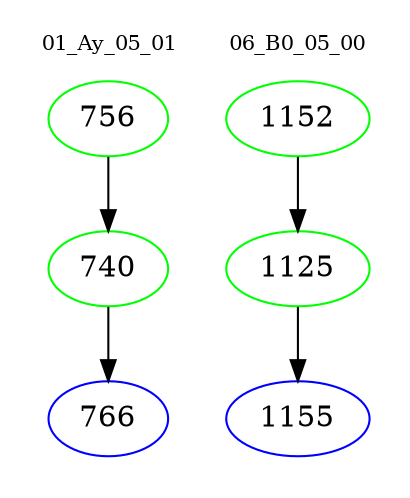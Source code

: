 digraph{
subgraph cluster_0 {
color = white
label = "01_Ay_05_01";
fontsize=10;
T0_756 [label="756", color="green"]
T0_756 -> T0_740 [color="black"]
T0_740 [label="740", color="green"]
T0_740 -> T0_766 [color="black"]
T0_766 [label="766", color="blue"]
}
subgraph cluster_1 {
color = white
label = "06_B0_05_00";
fontsize=10;
T1_1152 [label="1152", color="green"]
T1_1152 -> T1_1125 [color="black"]
T1_1125 [label="1125", color="green"]
T1_1125 -> T1_1155 [color="black"]
T1_1155 [label="1155", color="blue"]
}
}
